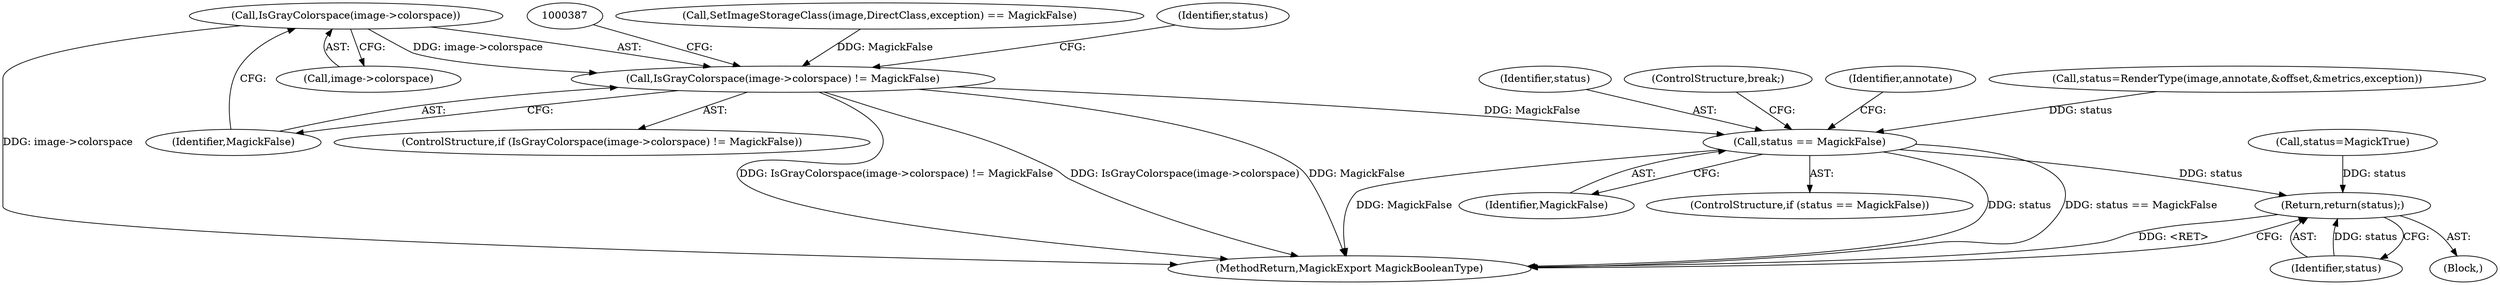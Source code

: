 digraph "0_ImageMagick_f595a1985233c399a05c0c37cc41de16a90dd025@pointer" {
"1000381" [label="(Call,IsGrayColorspace(image->colorspace))"];
"1000380" [label="(Call,IsGrayColorspace(image->colorspace) != MagickFalse)"];
"1001985" [label="(Call,status == MagickFalse)"];
"1002047" [label="(Return,return(status);)"];
"1001984" [label="(ControlStructure,if (status == MagickFalse))"];
"1000108" [label="(Block,)"];
"1000382" [label="(Call,image->colorspace)"];
"1000379" [label="(ControlStructure,if (IsGrayColorspace(image->colorspace) != MagickFalse))"];
"1002049" [label="(MethodReturn,MagickExport MagickBooleanType)"];
"1001974" [label="(Call,status=RenderType(image,annotate,&offset,&metrics,exception))"];
"1001986" [label="(Identifier,status)"];
"1000356" [label="(Call,SetImageStorageClass(image,DirectClass,exception) == MagickFalse)"];
"1000392" [label="(Call,status=MagickTrue)"];
"1000380" [label="(Call,IsGrayColorspace(image->colorspace) != MagickFalse)"];
"1002048" [label="(Identifier,status)"];
"1000385" [label="(Identifier,MagickFalse)"];
"1000381" [label="(Call,IsGrayColorspace(image->colorspace))"];
"1000393" [label="(Identifier,status)"];
"1001988" [label="(ControlStructure,break;)"];
"1002047" [label="(Return,return(status);)"];
"1001992" [label="(Identifier,annotate)"];
"1001985" [label="(Call,status == MagickFalse)"];
"1001987" [label="(Identifier,MagickFalse)"];
"1000381" -> "1000380"  [label="AST: "];
"1000381" -> "1000382"  [label="CFG: "];
"1000382" -> "1000381"  [label="AST: "];
"1000385" -> "1000381"  [label="CFG: "];
"1000381" -> "1002049"  [label="DDG: image->colorspace"];
"1000381" -> "1000380"  [label="DDG: image->colorspace"];
"1000380" -> "1000379"  [label="AST: "];
"1000380" -> "1000385"  [label="CFG: "];
"1000385" -> "1000380"  [label="AST: "];
"1000387" -> "1000380"  [label="CFG: "];
"1000393" -> "1000380"  [label="CFG: "];
"1000380" -> "1002049"  [label="DDG: IsGrayColorspace(image->colorspace) != MagickFalse"];
"1000380" -> "1002049"  [label="DDG: IsGrayColorspace(image->colorspace)"];
"1000380" -> "1002049"  [label="DDG: MagickFalse"];
"1000356" -> "1000380"  [label="DDG: MagickFalse"];
"1000380" -> "1001985"  [label="DDG: MagickFalse"];
"1001985" -> "1001984"  [label="AST: "];
"1001985" -> "1001987"  [label="CFG: "];
"1001986" -> "1001985"  [label="AST: "];
"1001987" -> "1001985"  [label="AST: "];
"1001988" -> "1001985"  [label="CFG: "];
"1001992" -> "1001985"  [label="CFG: "];
"1001985" -> "1002049"  [label="DDG: MagickFalse"];
"1001985" -> "1002049"  [label="DDG: status"];
"1001985" -> "1002049"  [label="DDG: status == MagickFalse"];
"1001974" -> "1001985"  [label="DDG: status"];
"1001985" -> "1002047"  [label="DDG: status"];
"1002047" -> "1000108"  [label="AST: "];
"1002047" -> "1002048"  [label="CFG: "];
"1002048" -> "1002047"  [label="AST: "];
"1002049" -> "1002047"  [label="CFG: "];
"1002047" -> "1002049"  [label="DDG: <RET>"];
"1002048" -> "1002047"  [label="DDG: status"];
"1000392" -> "1002047"  [label="DDG: status"];
}
